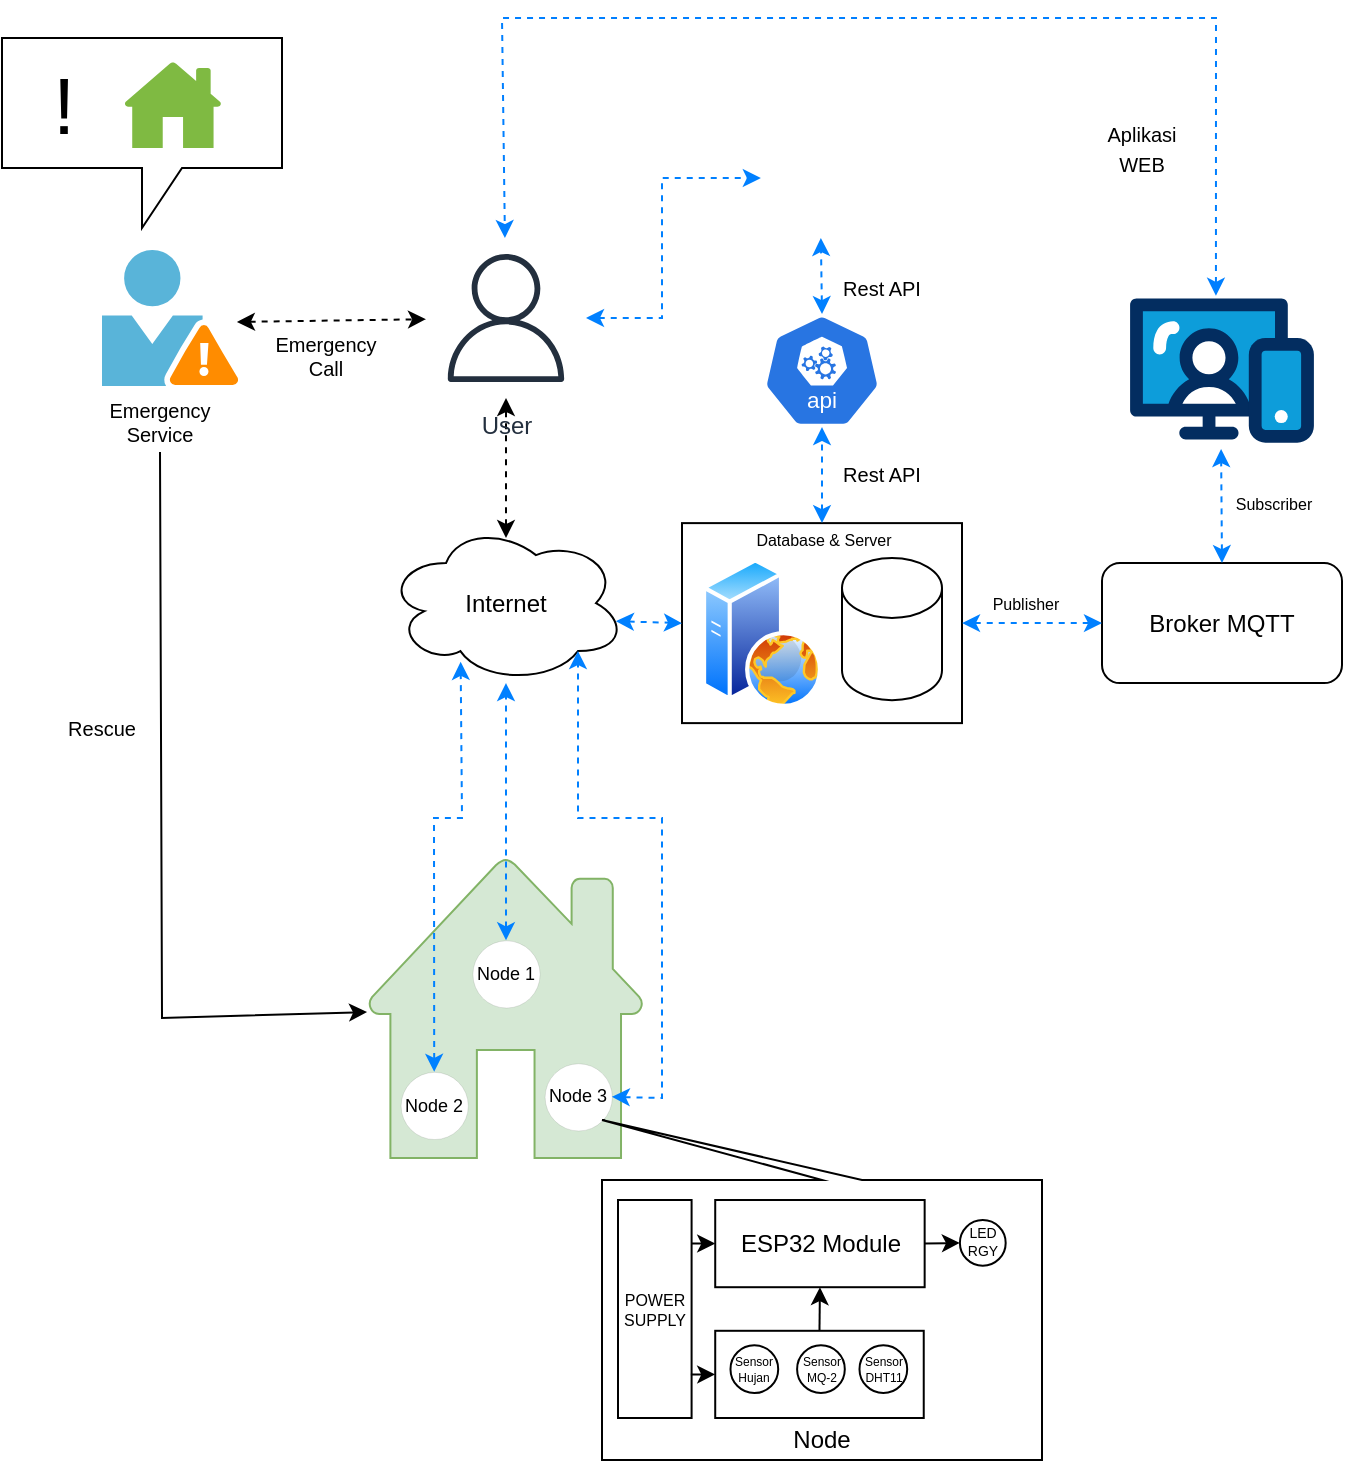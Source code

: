 <mxfile version="24.4.4" type="github">
  <diagram name="Page-1" id="AWNy1UqZiqIQ8jtxFmRg">
    <mxGraphModel dx="933" dy="584" grid="1" gridSize="10" guides="1" tooltips="1" connect="1" arrows="1" fold="1" page="1" pageScale="1" pageWidth="850" pageHeight="1100" background="none" math="0" shadow="0">
      <root>
        <mxCell id="0" />
        <mxCell id="1" parent="0" />
        <mxCell id="5u4QWbrpTz6wm8rv1r5W-131" value="" style="shape=callout;whiteSpace=wrap;html=1;perimeter=calloutPerimeter;" vertex="1" parent="1">
          <mxGeometry x="110" y="250" width="140" height="95" as="geometry" />
        </mxCell>
        <mxCell id="5u4QWbrpTz6wm8rv1r5W-133" value="" style="sketch=0;pointerEvents=1;shadow=0;dashed=0;html=1;strokeColor=none;labelPosition=center;verticalLabelPosition=bottom;verticalAlign=top;outlineConnect=0;align=center;shape=mxgraph.office.concepts.home;fillColor=#7FBA42;" vertex="1" parent="1">
          <mxGeometry x="171" y="262" width="49" height="43" as="geometry" />
        </mxCell>
        <mxCell id="5u4QWbrpTz6wm8rv1r5W-82" value="" style="group;spacing=-1;fontSize=8;" vertex="1" connectable="0" parent="1">
          <mxGeometry x="292.53" y="660" width="138.95" height="150" as="geometry" />
        </mxCell>
        <mxCell id="5u4QWbrpTz6wm8rv1r5W-79" value="" style="sketch=0;pointerEvents=1;shadow=0;dashed=0;html=1;strokeColor=#82b366;fillColor=#d5e8d4;labelPosition=center;verticalLabelPosition=bottom;verticalAlign=top;outlineConnect=0;align=center;shape=mxgraph.office.concepts.home;" vertex="1" parent="5u4QWbrpTz6wm8rv1r5W-82">
          <mxGeometry width="138.95" height="150" as="geometry" />
        </mxCell>
        <mxCell id="5u4QWbrpTz6wm8rv1r5W-88" value="" style="group" vertex="1" connectable="0" parent="5u4QWbrpTz6wm8rv1r5W-82">
          <mxGeometry x="23.085" y="41.163" width="92.836" height="85.153" as="geometry" />
        </mxCell>
        <mxCell id="5u4QWbrpTz6wm8rv1r5W-86" value="Node 2" style="ellipse;whiteSpace=wrap;html=1;aspect=fixed;strokeWidth=0;spacing=0;fontSize=9;" vertex="1" parent="5u4QWbrpTz6wm8rv1r5W-88">
          <mxGeometry x="-6.316" y="65.764" width="33.6" height="33.6" as="geometry" />
        </mxCell>
        <mxCell id="5u4QWbrpTz6wm8rv1r5W-84" value="Node 3" style="ellipse;whiteSpace=wrap;html=1;aspect=fixed;strokeWidth=0;spacing=0;fontSize=9;" vertex="1" parent="5u4QWbrpTz6wm8rv1r5W-82">
          <mxGeometry x="88.77" y="102.632" width="33.6" height="33.6" as="geometry" />
        </mxCell>
        <mxCell id="5u4QWbrpTz6wm8rv1r5W-87" value="Node 1" style="ellipse;whiteSpace=wrap;html=1;aspect=fixed;strokeWidth=0;spacing=0;fontSize=9;" vertex="1" parent="5u4QWbrpTz6wm8rv1r5W-82">
          <mxGeometry x="52.675" y="41.163" width="33.6" height="33.6" as="geometry" />
        </mxCell>
        <mxCell id="5u4QWbrpTz6wm8rv1r5W-78" value="" style="endArrow=classic;startArrow=classic;html=1;rounded=0;dashed=1;fontColor=#007FFF;strokeColor=#000000;" edge="1" parent="1" target="5u4QWbrpTz6wm8rv1r5W-43">
          <mxGeometry width="50" height="50" relative="1" as="geometry">
            <mxPoint x="362" y="500" as="sourcePoint" />
            <mxPoint x="362" y="460" as="targetPoint" />
          </mxGeometry>
        </mxCell>
        <mxCell id="5u4QWbrpTz6wm8rv1r5W-8" value="Broker MQTT" style="rounded=1;whiteSpace=wrap;html=1;" vertex="1" parent="1">
          <mxGeometry x="660" y="512.56" width="120" height="60" as="geometry" />
        </mxCell>
        <mxCell id="5u4QWbrpTz6wm8rv1r5W-35" value="" style="verticalLabelPosition=bottom;aspect=fixed;html=1;shape=mxgraph.salesforce.web;" vertex="1" parent="1">
          <mxGeometry x="674.05" y="380" width="91.9" height="72.6" as="geometry" />
        </mxCell>
        <mxCell id="5u4QWbrpTz6wm8rv1r5W-36" value="" style="shape=image;html=1;verticalAlign=top;verticalLabelPosition=bottom;labelBackgroundColor=#ffffff;imageAspect=0;aspect=fixed;image=https://cdn3.iconfinder.com/data/icons/2018-social-media-logotypes/1000/2018_social_media_popular_app_logo-whatsapp-128.png" vertex="1" parent="1">
          <mxGeometry x="489.43" y="290" width="60" height="60" as="geometry" />
        </mxCell>
        <mxCell id="5u4QWbrpTz6wm8rv1r5W-39" value="" style="group" vertex="1" connectable="0" parent="1">
          <mxGeometry x="460" y="507" width="130" height="85.56" as="geometry" />
        </mxCell>
        <mxCell id="5u4QWbrpTz6wm8rv1r5W-57" value="" style="rounded=0;whiteSpace=wrap;html=1;" vertex="1" parent="5u4QWbrpTz6wm8rv1r5W-39">
          <mxGeometry x="-10" y="-14.44" width="140" height="100" as="geometry" />
        </mxCell>
        <mxCell id="5u4QWbrpTz6wm8rv1r5W-22" value="" style="image;aspect=fixed;perimeter=ellipsePerimeter;html=1;align=center;shadow=0;dashed=0;spacingTop=3;image=img/lib/active_directory/web_server.svg;" vertex="1" parent="5u4QWbrpTz6wm8rv1r5W-39">
          <mxGeometry y="3" width="60" height="75" as="geometry" />
        </mxCell>
        <mxCell id="5u4QWbrpTz6wm8rv1r5W-16" value="" style="shape=cylinder3;whiteSpace=wrap;html=1;boundedLbl=1;backgroundOutline=1;size=15;" vertex="1" parent="5u4QWbrpTz6wm8rv1r5W-39">
          <mxGeometry x="70" y="3" width="50" height="71.111" as="geometry" />
        </mxCell>
        <mxCell id="5u4QWbrpTz6wm8rv1r5W-123" value="&lt;span style=&quot;font-size: 8px;&quot;&gt;Database &amp;amp; Server&lt;/span&gt;" style="text;html=1;align=center;verticalAlign=middle;whiteSpace=wrap;rounded=0;fontSize=8;" vertex="1" parent="5u4QWbrpTz6wm8rv1r5W-39">
          <mxGeometry x="11" y="-21.44" width="100" height="30" as="geometry" />
        </mxCell>
        <mxCell id="5u4QWbrpTz6wm8rv1r5W-42" value="" style="aspect=fixed;sketch=0;html=1;dashed=0;whitespace=wrap;verticalLabelPosition=bottom;verticalAlign=top;fillColor=#2875E2;strokeColor=#ffffff;points=[[0.005,0.63,0],[0.1,0.2,0],[0.9,0.2,0],[0.5,0,0],[0.995,0.63,0],[0.72,0.99,0],[0.5,1,0],[0.28,0.99,0]];shape=mxgraph.kubernetes.icon2;kubernetesLabel=1;prIcon=api" vertex="1" parent="1">
          <mxGeometry x="490.58" y="388.05" width="58.85" height="56.5" as="geometry" />
        </mxCell>
        <mxCell id="5u4QWbrpTz6wm8rv1r5W-43" value="User" style="sketch=0;outlineConnect=0;fontColor=#232F3E;gradientColor=none;strokeColor=#232F3E;fillColor=#ffffff;dashed=0;verticalLabelPosition=bottom;verticalAlign=top;align=center;html=1;fontSize=12;fontStyle=0;aspect=fixed;shape=mxgraph.aws4.resourceIcon;resIcon=mxgraph.aws4.user;" vertex="1" parent="1">
          <mxGeometry x="322.0" y="350" width="80" height="80" as="geometry" />
        </mxCell>
        <mxCell id="5u4QWbrpTz6wm8rv1r5W-15" value="Internet" style="ellipse;shape=cloud;whiteSpace=wrap;html=1;" vertex="1" parent="1">
          <mxGeometry x="302" y="492.56" width="120" height="80" as="geometry" />
        </mxCell>
        <mxCell id="5u4QWbrpTz6wm8rv1r5W-68" value="" style="endArrow=classic;startArrow=classic;html=1;rounded=0;dashed=1;fontColor=#007FFF;strokeColor=#0080FF;" edge="1" parent="1" source="5u4QWbrpTz6wm8rv1r5W-87" target="5u4QWbrpTz6wm8rv1r5W-15">
          <mxGeometry width="50" height="50" relative="1" as="geometry">
            <mxPoint x="362" y="630" as="sourcePoint" />
            <mxPoint x="400" y="670" as="targetPoint" />
          </mxGeometry>
        </mxCell>
        <mxCell id="5u4QWbrpTz6wm8rv1r5W-69" value="" style="endArrow=classic;startArrow=classic;html=1;rounded=0;entryX=0;entryY=0.5;entryDx=0;entryDy=0;exitX=0.958;exitY=0.613;exitDx=0;exitDy=0;exitPerimeter=0;dashed=1;fontColor=#007FFF;strokeColor=#0080FF;" edge="1" parent="1" source="5u4QWbrpTz6wm8rv1r5W-15" target="5u4QWbrpTz6wm8rv1r5W-57">
          <mxGeometry width="50" height="50" relative="1" as="geometry">
            <mxPoint x="350" y="590" as="sourcePoint" />
            <mxPoint x="400" y="540" as="targetPoint" />
          </mxGeometry>
        </mxCell>
        <mxCell id="5u4QWbrpTz6wm8rv1r5W-70" value="" style="endArrow=classic;startArrow=classic;html=1;rounded=0;entryX=0;entryY=0.5;entryDx=0;entryDy=0;exitX=1;exitY=0.5;exitDx=0;exitDy=0;dashed=1;fontColor=#007FFF;strokeColor=#0080FF;" edge="1" parent="1" source="5u4QWbrpTz6wm8rv1r5W-57" target="5u4QWbrpTz6wm8rv1r5W-8">
          <mxGeometry width="50" height="50" relative="1" as="geometry">
            <mxPoint x="340" y="590" as="sourcePoint" />
            <mxPoint x="390" y="540" as="targetPoint" />
          </mxGeometry>
        </mxCell>
        <mxCell id="5u4QWbrpTz6wm8rv1r5W-71" value="" style="endArrow=classic;startArrow=classic;html=1;rounded=0;entryX=0.495;entryY=1.044;entryDx=0;entryDy=0;entryPerimeter=0;exitX=0.5;exitY=0;exitDx=0;exitDy=0;dashed=1;fontColor=#007FFF;strokeColor=#0080FF;" edge="1" parent="1" source="5u4QWbrpTz6wm8rv1r5W-8" target="5u4QWbrpTz6wm8rv1r5W-35">
          <mxGeometry width="50" height="50" relative="1" as="geometry">
            <mxPoint x="300" y="570" as="sourcePoint" />
            <mxPoint x="350" y="520" as="targetPoint" />
          </mxGeometry>
        </mxCell>
        <mxCell id="5u4QWbrpTz6wm8rv1r5W-74" value="" style="endArrow=classic;startArrow=classic;html=1;rounded=0;exitX=0.5;exitY=0;exitDx=0;exitDy=0;dashed=1;entryX=0.5;entryY=1;entryDx=0;entryDy=0;entryPerimeter=0;fontColor=#007FFF;strokeColor=#0080FF;" edge="1" parent="1" source="5u4QWbrpTz6wm8rv1r5W-57" target="5u4QWbrpTz6wm8rv1r5W-42">
          <mxGeometry width="50" height="50" relative="1" as="geometry">
            <mxPoint x="690" y="523" as="sourcePoint" />
            <mxPoint x="520" y="460" as="targetPoint" />
          </mxGeometry>
        </mxCell>
        <mxCell id="5u4QWbrpTz6wm8rv1r5W-75" value="" style="endArrow=classic;startArrow=classic;html=1;rounded=0;exitX=0.5;exitY=0;exitDx=0;exitDy=0;exitPerimeter=0;entryX=0.5;entryY=1;entryDx=0;entryDy=0;strokeColor=#0080FF;dashed=1;fontColor=#007FFF;" edge="1" parent="1" source="5u4QWbrpTz6wm8rv1r5W-42" target="5u4QWbrpTz6wm8rv1r5W-36">
          <mxGeometry width="50" height="50" relative="1" as="geometry">
            <mxPoint x="420" y="530" as="sourcePoint" />
            <mxPoint x="470" y="480" as="targetPoint" />
          </mxGeometry>
        </mxCell>
        <mxCell id="5u4QWbrpTz6wm8rv1r5W-76" value="" style="endArrow=classic;startArrow=classic;html=1;rounded=0;exitX=0.467;exitY=-0.019;exitDx=0;exitDy=0;exitPerimeter=0;dashed=1;strokeColor=#007FFF;" edge="1" parent="1" source="5u4QWbrpTz6wm8rv1r5W-35" target="5u4QWbrpTz6wm8rv1r5W-43">
          <mxGeometry width="50" height="50" relative="1" as="geometry">
            <mxPoint x="420" y="570" as="sourcePoint" />
            <mxPoint x="470" y="520" as="targetPoint" />
            <Array as="points">
              <mxPoint x="717" y="240" />
              <mxPoint x="360" y="240" />
            </Array>
          </mxGeometry>
        </mxCell>
        <mxCell id="5u4QWbrpTz6wm8rv1r5W-77" value="" style="endArrow=classic;startArrow=classic;html=1;rounded=0;entryX=0;entryY=0.5;entryDx=0;entryDy=0;dashed=1;strokeColor=#0080FF;" edge="1" parent="1" source="5u4QWbrpTz6wm8rv1r5W-43" target="5u4QWbrpTz6wm8rv1r5W-36">
          <mxGeometry width="50" height="50" relative="1" as="geometry">
            <mxPoint x="440" y="430" as="sourcePoint" />
            <mxPoint x="470" y="430" as="targetPoint" />
            <Array as="points">
              <mxPoint x="440" y="390" />
              <mxPoint x="440" y="320" />
            </Array>
          </mxGeometry>
        </mxCell>
        <mxCell id="5u4QWbrpTz6wm8rv1r5W-90" value="" style="endArrow=classic;startArrow=classic;html=1;rounded=0;dashed=1;fontColor=#007FFF;strokeColor=#0080FF;exitX=1;exitY=0.5;exitDx=0;exitDy=0;entryX=0.8;entryY=0.8;entryDx=0;entryDy=0;entryPerimeter=0;" edge="1" parent="1" source="5u4QWbrpTz6wm8rv1r5W-84" target="5u4QWbrpTz6wm8rv1r5W-15">
          <mxGeometry width="50" height="50" relative="1" as="geometry">
            <mxPoint x="440" y="810" as="sourcePoint" />
            <mxPoint x="372" y="583" as="targetPoint" />
            <Array as="points">
              <mxPoint x="440" y="780" />
              <mxPoint x="440" y="640" />
              <mxPoint x="398" y="640" />
            </Array>
          </mxGeometry>
        </mxCell>
        <mxCell id="5u4QWbrpTz6wm8rv1r5W-91" value="" style="endArrow=classic;startArrow=classic;html=1;rounded=0;dashed=1;fontColor=#007FFF;strokeColor=#0080FF;exitX=0.5;exitY=0;exitDx=0;exitDy=0;entryX=0.311;entryY=0.867;entryDx=0;entryDy=0;entryPerimeter=0;" edge="1" parent="1" source="5u4QWbrpTz6wm8rv1r5W-86" target="5u4QWbrpTz6wm8rv1r5W-15">
          <mxGeometry width="50" height="50" relative="1" as="geometry">
            <mxPoint x="425" y="789" as="sourcePoint" />
            <mxPoint x="340" y="590" as="targetPoint" />
            <Array as="points">
              <mxPoint x="326" y="640" />
              <mxPoint x="340" y="640" />
            </Array>
          </mxGeometry>
        </mxCell>
        <mxCell id="5u4QWbrpTz6wm8rv1r5W-119" value="" style="group" vertex="1" connectable="0" parent="1">
          <mxGeometry x="410" y="791" width="220" height="175" as="geometry" />
        </mxCell>
        <mxCell id="5u4QWbrpTz6wm8rv1r5W-92" value="" style="shape=callout;whiteSpace=wrap;html=1;perimeter=calloutPerimeter;base=20;position2=0;flipV=1;flipH=0;" vertex="1" parent="5u4QWbrpTz6wm8rv1r5W-119">
          <mxGeometry width="220" height="170" as="geometry" />
        </mxCell>
        <mxCell id="5u4QWbrpTz6wm8rv1r5W-117" value="" style="group;fontSize=4;" vertex="1" connectable="0" parent="5u4QWbrpTz6wm8rv1r5W-119">
          <mxGeometry x="8" y="40" width="200" height="109" as="geometry" />
        </mxCell>
        <mxCell id="5u4QWbrpTz6wm8rv1r5W-95" value="" style="group;fontSize=10;" vertex="1" connectable="0" parent="5u4QWbrpTz6wm8rv1r5W-117">
          <mxGeometry x="36.797" y="7.267" width="146.417" height="94.467" as="geometry" />
        </mxCell>
        <mxCell id="5u4QWbrpTz6wm8rv1r5W-111" value="" style="group" vertex="1" connectable="0" parent="5u4QWbrpTz6wm8rv1r5W-95">
          <mxGeometry x="11.812" y="58.133" width="104.259" height="43.6" as="geometry" />
        </mxCell>
        <mxCell id="5u4QWbrpTz6wm8rv1r5W-107" value="" style="whiteSpace=wrap;html=1;" vertex="1" parent="5u4QWbrpTz6wm8rv1r5W-111">
          <mxGeometry width="104.259" height="43.6" as="geometry" />
        </mxCell>
        <mxCell id="5u4QWbrpTz6wm8rv1r5W-110" value="" style="group" vertex="1" connectable="0" parent="5u4QWbrpTz6wm8rv1r5W-111">
          <mxGeometry x="7.636" y="7.264" width="88.988" height="29.018" as="geometry" />
        </mxCell>
        <mxCell id="5u4QWbrpTz6wm8rv1r5W-17" value="Sensor DHT11" style="ellipse;whiteSpace=wrap;html=1;aspect=fixed;fontSize=6;" vertex="1" parent="5u4QWbrpTz6wm8rv1r5W-110">
          <mxGeometry x="64.499" width="23.853" height="23.853" as="geometry" />
        </mxCell>
        <mxCell id="5u4QWbrpTz6wm8rv1r5W-18" value="Sensor MQ-2" style="ellipse;whiteSpace=wrap;html=1;aspect=fixed;fontSize=6;" vertex="1" parent="5u4QWbrpTz6wm8rv1r5W-110">
          <mxGeometry x="33.301" y="0.001" width="23.853" height="23.853" as="geometry" />
        </mxCell>
        <mxCell id="5u4QWbrpTz6wm8rv1r5W-19" value="Sensor Hujan" style="ellipse;whiteSpace=wrap;html=1;aspect=fixed;fontSize=6;" vertex="1" parent="5u4QWbrpTz6wm8rv1r5W-110">
          <mxGeometry y="0.002" width="23.853" height="23.853" as="geometry" />
        </mxCell>
        <mxCell id="5u4QWbrpTz6wm8rv1r5W-105" value="POWER&lt;div style=&quot;font-size: 8px;&quot;&gt;SUPPLY&lt;/div&gt;" style="whiteSpace=wrap;html=1;fontSize=8;" vertex="1" parent="5u4QWbrpTz6wm8rv1r5W-117">
          <mxGeometry width="36.797" height="109.0" as="geometry" />
        </mxCell>
        <mxCell id="5u4QWbrpTz6wm8rv1r5W-41" value="LED RGY" style="ellipse;whiteSpace=wrap;html=1;aspect=fixed;fontSize=7;" vertex="1" parent="5u4QWbrpTz6wm8rv1r5W-117">
          <mxGeometry x="170.95" y="10" width="22.89" height="22.89" as="geometry" />
        </mxCell>
        <mxCell id="5u4QWbrpTz6wm8rv1r5W-106" value="" style="endArrow=classic;html=1;rounded=0;entryX=0;entryY=0.5;entryDx=0;entryDy=0;exitX=1;exitY=0.5;exitDx=0;exitDy=0;" edge="1" parent="5u4QWbrpTz6wm8rv1r5W-117" source="5u4QWbrpTz6wm8rv1r5W-97" target="5u4QWbrpTz6wm8rv1r5W-41">
          <mxGeometry width="50" height="50" relative="1" as="geometry">
            <mxPoint x="54.423" as="sourcePoint" />
            <mxPoint x="85.088" y="-36.333" as="targetPoint" />
          </mxGeometry>
        </mxCell>
        <mxCell id="5u4QWbrpTz6wm8rv1r5W-97" value="ESP32 Module" style="whiteSpace=wrap;html=1;" vertex="1" parent="5u4QWbrpTz6wm8rv1r5W-117">
          <mxGeometry x="48.609" y="0.007" width="104.713" height="43.6" as="geometry" />
        </mxCell>
        <mxCell id="5u4QWbrpTz6wm8rv1r5W-114" value="" style="endArrow=classic;html=1;rounded=0;entryX=0;entryY=0.5;entryDx=0;entryDy=0;exitX=0.993;exitY=0.2;exitDx=0;exitDy=0;exitPerimeter=0;" edge="1" parent="5u4QWbrpTz6wm8rv1r5W-117" source="5u4QWbrpTz6wm8rv1r5W-105" target="5u4QWbrpTz6wm8rv1r5W-97">
          <mxGeometry width="50" height="50" relative="1" as="geometry">
            <mxPoint x="29.892" y="29.067" as="sourcePoint" />
            <mxPoint x="53.81" y="29.067" as="targetPoint" />
          </mxGeometry>
        </mxCell>
        <mxCell id="5u4QWbrpTz6wm8rv1r5W-115" value="" style="endArrow=classic;html=1;rounded=0;entryX=0;entryY=0.5;entryDx=0;entryDy=0;exitX=0.99;exitY=0.801;exitDx=0;exitDy=0;exitPerimeter=0;" edge="1" parent="5u4QWbrpTz6wm8rv1r5W-117" source="5u4QWbrpTz6wm8rv1r5W-105" target="5u4QWbrpTz6wm8rv1r5W-107">
          <mxGeometry width="50" height="50" relative="1" as="geometry">
            <mxPoint x="42.771" y="29.067" as="sourcePoint" />
            <mxPoint x="55.037" y="29.067" as="targetPoint" />
          </mxGeometry>
        </mxCell>
        <mxCell id="5u4QWbrpTz6wm8rv1r5W-116" value="" style="endArrow=classic;html=1;rounded=0;entryX=0.5;entryY=1;entryDx=0;entryDy=0;exitX=0.5;exitY=0;exitDx=0;exitDy=0;" edge="1" parent="5u4QWbrpTz6wm8rv1r5W-117" source="5u4QWbrpTz6wm8rv1r5W-107" target="5u4QWbrpTz6wm8rv1r5W-97">
          <mxGeometry width="50" height="50" relative="1" as="geometry">
            <mxPoint x="42.771" y="94.467" as="sourcePoint" />
            <mxPoint x="55.037" y="94.467" as="targetPoint" />
          </mxGeometry>
        </mxCell>
        <mxCell id="5u4QWbrpTz6wm8rv1r5W-118" value="Node" style="text;html=1;align=center;verticalAlign=middle;whiteSpace=wrap;rounded=0;" vertex="1" parent="5u4QWbrpTz6wm8rv1r5W-119">
          <mxGeometry x="80" y="145" width="60" height="30" as="geometry" />
        </mxCell>
        <mxCell id="5u4QWbrpTz6wm8rv1r5W-120" value="&lt;font style=&quot;font-size: 10px;&quot;&gt;Rest API&lt;/font&gt;" style="text;html=1;align=center;verticalAlign=middle;whiteSpace=wrap;rounded=0;" vertex="1" parent="1">
          <mxGeometry x="520" y="452.6" width="60" height="30" as="geometry" />
        </mxCell>
        <mxCell id="5u4QWbrpTz6wm8rv1r5W-121" value="&lt;font style=&quot;font-size: 10px;&quot;&gt;Rest API&lt;/font&gt;" style="text;html=1;align=center;verticalAlign=middle;whiteSpace=wrap;rounded=0;" vertex="1" parent="1">
          <mxGeometry x="520" y="360" width="60" height="30" as="geometry" />
        </mxCell>
        <mxCell id="5u4QWbrpTz6wm8rv1r5W-122" value="&lt;font style=&quot;font-size: 10px;&quot;&gt;Aplikasi WEB&lt;/font&gt;" style="text;html=1;align=center;verticalAlign=middle;whiteSpace=wrap;rounded=0;" vertex="1" parent="1">
          <mxGeometry x="650" y="290" width="60" height="30" as="geometry" />
        </mxCell>
        <mxCell id="5u4QWbrpTz6wm8rv1r5W-124" value="&lt;font style=&quot;font-size: 8px;&quot;&gt;Publisher&lt;/font&gt;" style="text;html=1;align=center;verticalAlign=middle;whiteSpace=wrap;rounded=0;" vertex="1" parent="1">
          <mxGeometry x="592" y="516.56" width="60" height="30" as="geometry" />
        </mxCell>
        <mxCell id="5u4QWbrpTz6wm8rv1r5W-125" value="&lt;font style=&quot;font-size: 8px;&quot;&gt;Subscriber&lt;/font&gt;" style="text;html=1;align=center;verticalAlign=middle;whiteSpace=wrap;rounded=0;" vertex="1" parent="1">
          <mxGeometry x="716" y="466.56" width="60" height="30" as="geometry" />
        </mxCell>
        <mxCell id="5u4QWbrpTz6wm8rv1r5W-126" value="" style="image;aspect=fixed;html=1;points=[];align=center;fontSize=12;image=img/lib/azure2/security/Azure_AD_Risky_Users.svg;" vertex="1" parent="1">
          <mxGeometry x="160" y="356" width="68" height="68" as="geometry" />
        </mxCell>
        <mxCell id="5u4QWbrpTz6wm8rv1r5W-127" value="" style="endArrow=classic;startArrow=classic;html=1;rounded=0;dashed=1;fontColor=#007FFF;strokeColor=#000000;exitX=0.992;exitY=0.529;exitDx=0;exitDy=0;exitPerimeter=0;" edge="1" parent="1" source="5u4QWbrpTz6wm8rv1r5W-126" target="5u4QWbrpTz6wm8rv1r5W-43">
          <mxGeometry width="50" height="50" relative="1" as="geometry">
            <mxPoint x="372" y="510" as="sourcePoint" />
            <mxPoint x="372" y="440" as="targetPoint" />
          </mxGeometry>
        </mxCell>
        <mxCell id="5u4QWbrpTz6wm8rv1r5W-128" value="Emergency&lt;div style=&quot;font-size: 10px;&quot;&gt;Call&lt;/div&gt;" style="text;html=1;align=center;verticalAlign=middle;whiteSpace=wrap;rounded=0;fontSize=10;" vertex="1" parent="1">
          <mxGeometry x="242" y="394" width="60" height="30" as="geometry" />
        </mxCell>
        <mxCell id="5u4QWbrpTz6wm8rv1r5W-129" value="Emergency&lt;div&gt;Service&lt;/div&gt;" style="text;html=1;align=center;verticalAlign=middle;whiteSpace=wrap;rounded=0;fontSize=10;" vertex="1" parent="1">
          <mxGeometry x="159" y="427" width="60" height="30" as="geometry" />
        </mxCell>
        <mxCell id="5u4QWbrpTz6wm8rv1r5W-132" value="" style="shape=image;html=1;verticalAlign=top;verticalLabelPosition=bottom;labelBackgroundColor=#ffffff;imageAspect=0;aspect=fixed;image=https://cdn4.iconfinder.com/data/icons/crime-and-security-24/64/57-128.png" vertex="1" parent="1">
          <mxGeometry x="150" y="250" width="48" height="48" as="geometry" />
        </mxCell>
        <mxCell id="5u4QWbrpTz6wm8rv1r5W-134" value="!" style="text;html=1;align=center;verticalAlign=middle;whiteSpace=wrap;rounded=0;fontSize=40;" vertex="1" parent="1">
          <mxGeometry x="111" y="268" width="60" height="30" as="geometry" />
        </mxCell>
        <mxCell id="5u4QWbrpTz6wm8rv1r5W-135" value="" style="endArrow=classic;html=1;rounded=0;exitX=0.5;exitY=1;exitDx=0;exitDy=0;" edge="1" parent="1" source="5u4QWbrpTz6wm8rv1r5W-129" target="5u4QWbrpTz6wm8rv1r5W-79">
          <mxGeometry width="50" height="50" relative="1" as="geometry">
            <mxPoint x="500" y="620" as="sourcePoint" />
            <mxPoint x="190" y="820" as="targetPoint" />
            <Array as="points">
              <mxPoint x="190" y="740" />
            </Array>
          </mxGeometry>
        </mxCell>
        <mxCell id="5u4QWbrpTz6wm8rv1r5W-136" value="Rescue" style="text;html=1;align=center;verticalAlign=middle;whiteSpace=wrap;rounded=0;fontSize=10;" vertex="1" parent="1">
          <mxGeometry x="130" y="580" width="60" height="30" as="geometry" />
        </mxCell>
      </root>
    </mxGraphModel>
  </diagram>
</mxfile>
